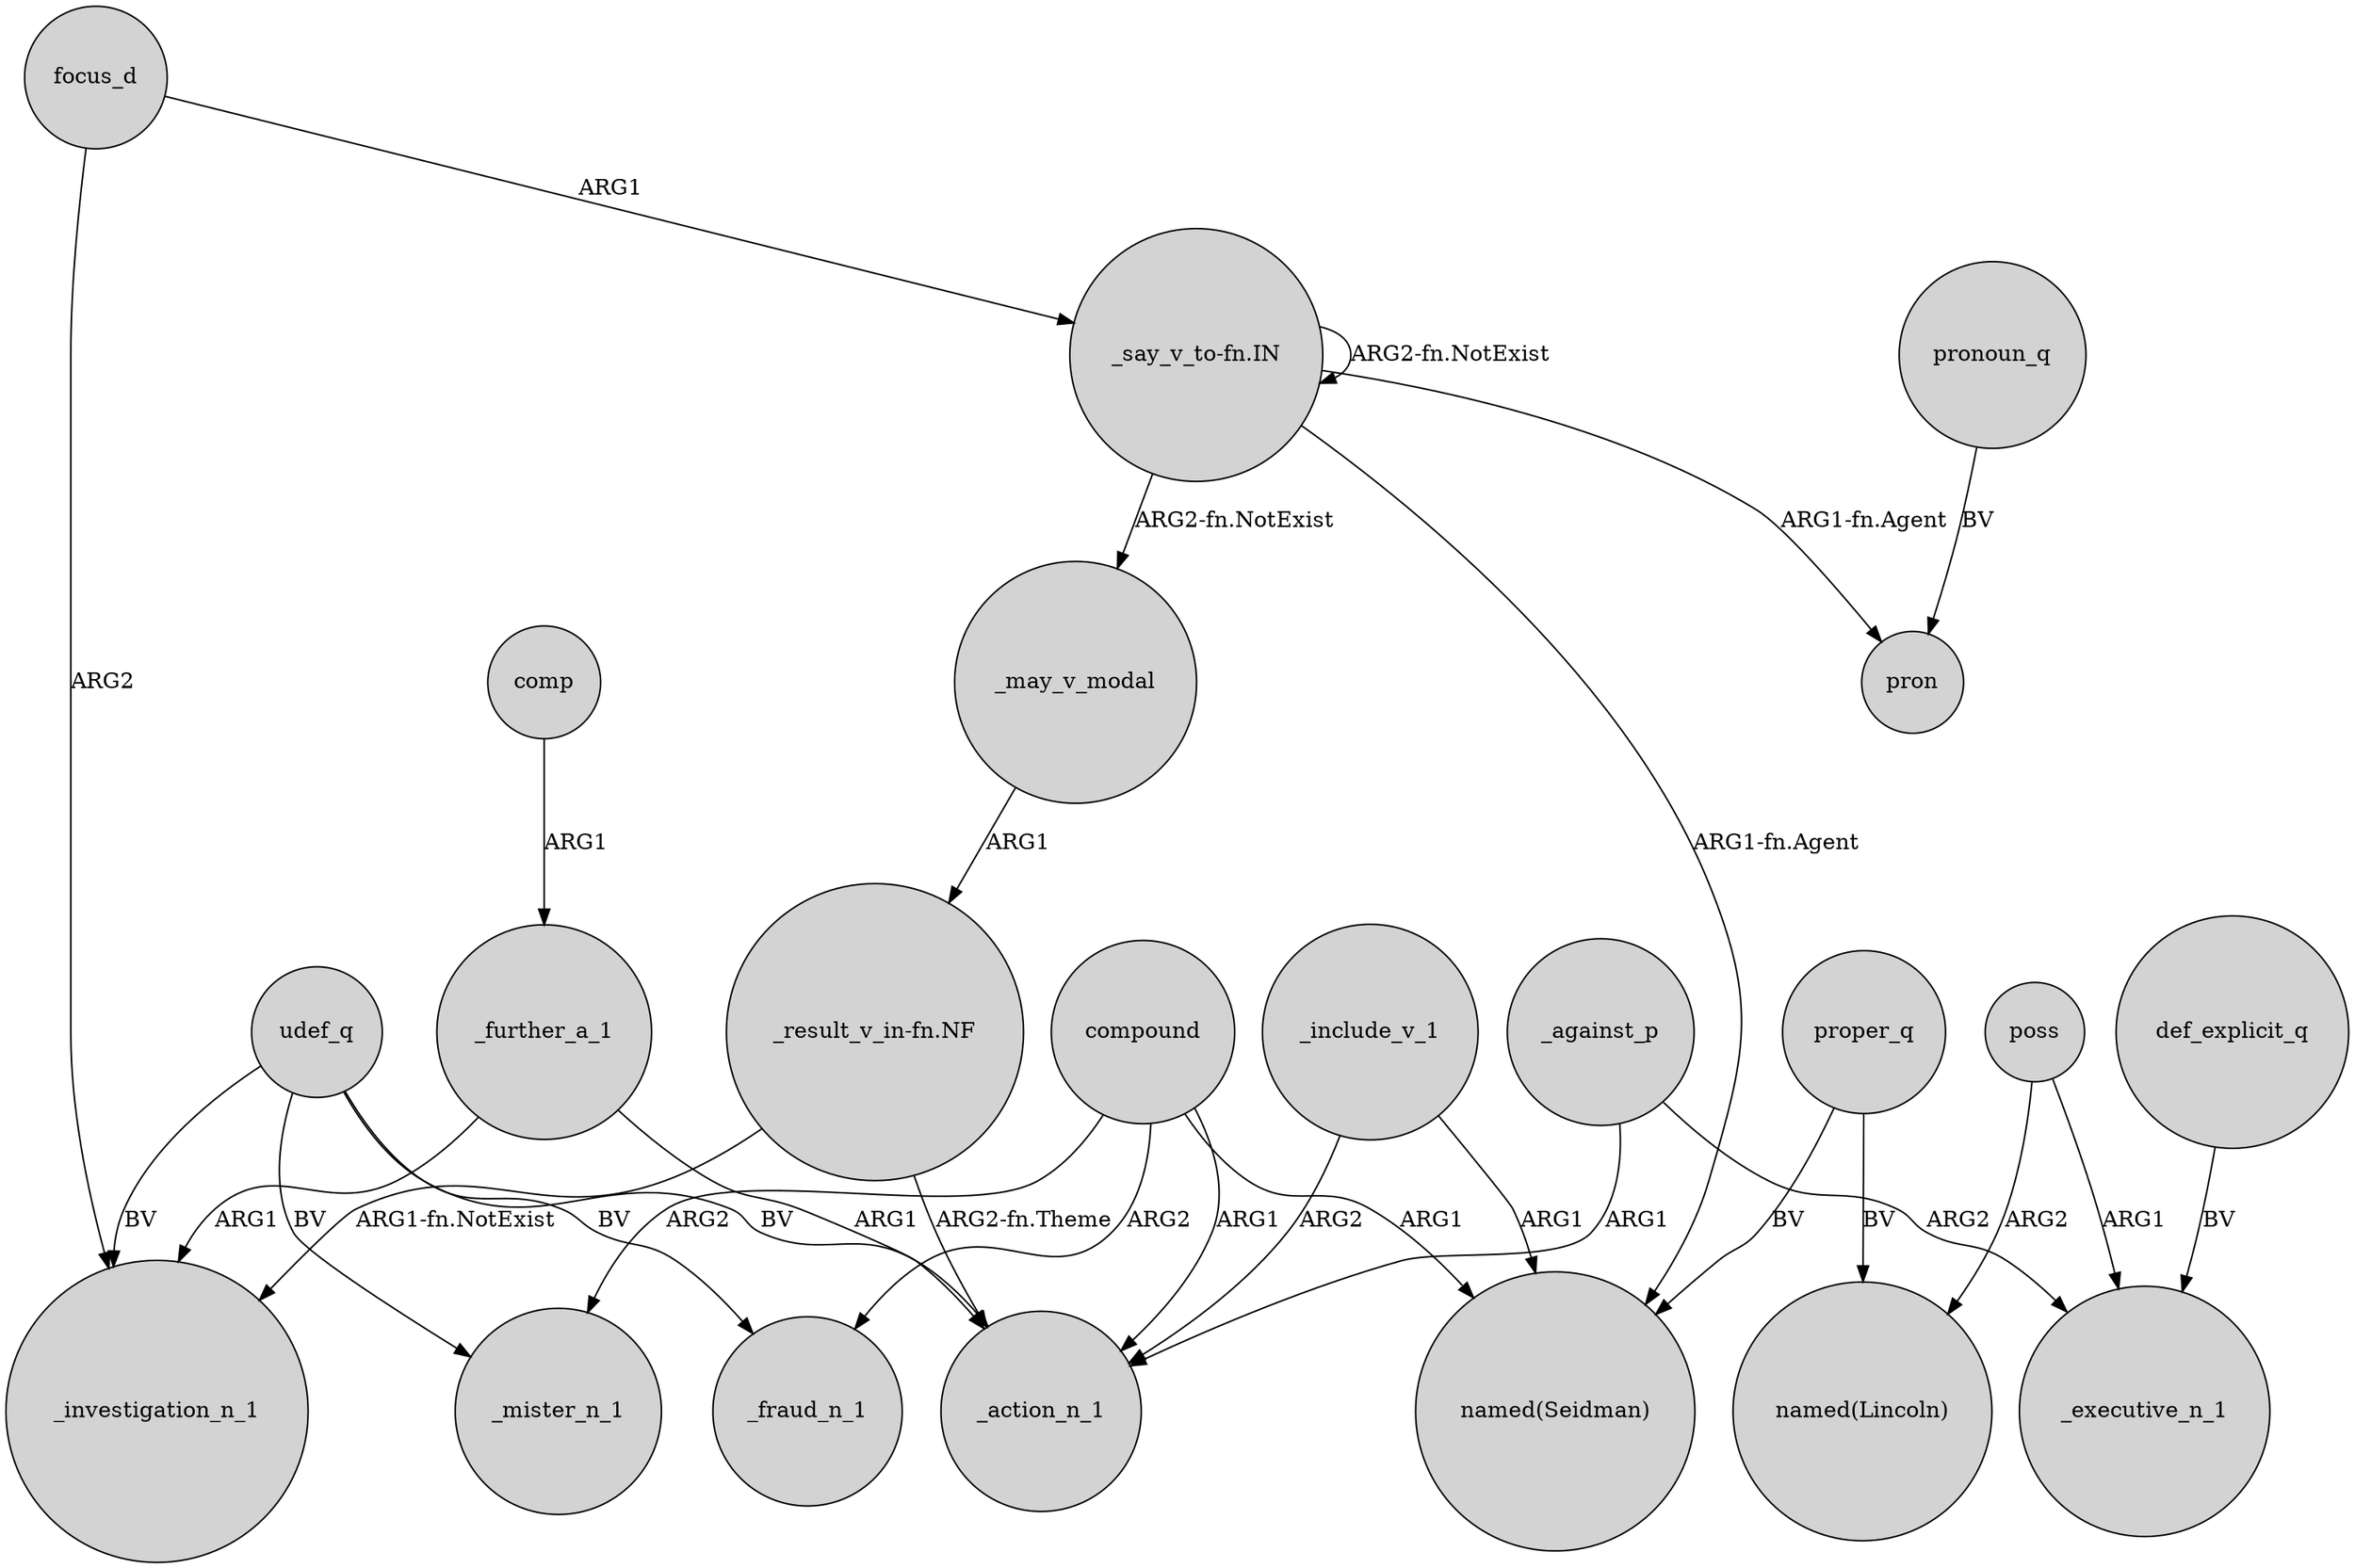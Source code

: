 digraph {
	node [shape=circle style=filled]
	udef_q -> _investigation_n_1 [label=BV]
	"_say_v_to-fn.IN" -> "_say_v_to-fn.IN" [label="ARG2-fn.NotExist"]
	"_result_v_in-fn.NF" -> _action_n_1 [label="ARG2-fn.Theme"]
	poss -> _executive_n_1 [label=ARG1]
	"_say_v_to-fn.IN" -> "named(Seidman)" [label="ARG1-fn.Agent"]
	compound -> _mister_n_1 [label=ARG2]
	_further_a_1 -> _action_n_1 [label=ARG1]
	udef_q -> _mister_n_1 [label=BV]
	focus_d -> _investigation_n_1 [label=ARG2]
	poss -> "named(Lincoln)" [label=ARG2]
	"_result_v_in-fn.NF" -> _investigation_n_1 [label="ARG1-fn.NotExist"]
	def_explicit_q -> _executive_n_1 [label=BV]
	_may_v_modal -> "_result_v_in-fn.NF" [label=ARG1]
	_against_p -> _action_n_1 [label=ARG1]
	proper_q -> "named(Lincoln)" [label=BV]
	udef_q -> _fraud_n_1 [label=BV]
	compound -> _fraud_n_1 [label=ARG2]
	proper_q -> "named(Seidman)" [label=BV]
	pronoun_q -> pron [label=BV]
	_include_v_1 -> "named(Seidman)" [label=ARG1]
	_include_v_1 -> _action_n_1 [label=ARG2]
	_against_p -> _executive_n_1 [label=ARG2]
	comp -> _further_a_1 [label=ARG1]
	_further_a_1 -> _investigation_n_1 [label=ARG1]
	"_say_v_to-fn.IN" -> _may_v_modal [label="ARG2-fn.NotExist"]
	"_say_v_to-fn.IN" -> pron [label="ARG1-fn.Agent"]
	compound -> _action_n_1 [label=ARG1]
	udef_q -> _action_n_1 [label=BV]
	compound -> "named(Seidman)" [label=ARG1]
	focus_d -> "_say_v_to-fn.IN" [label=ARG1]
}
